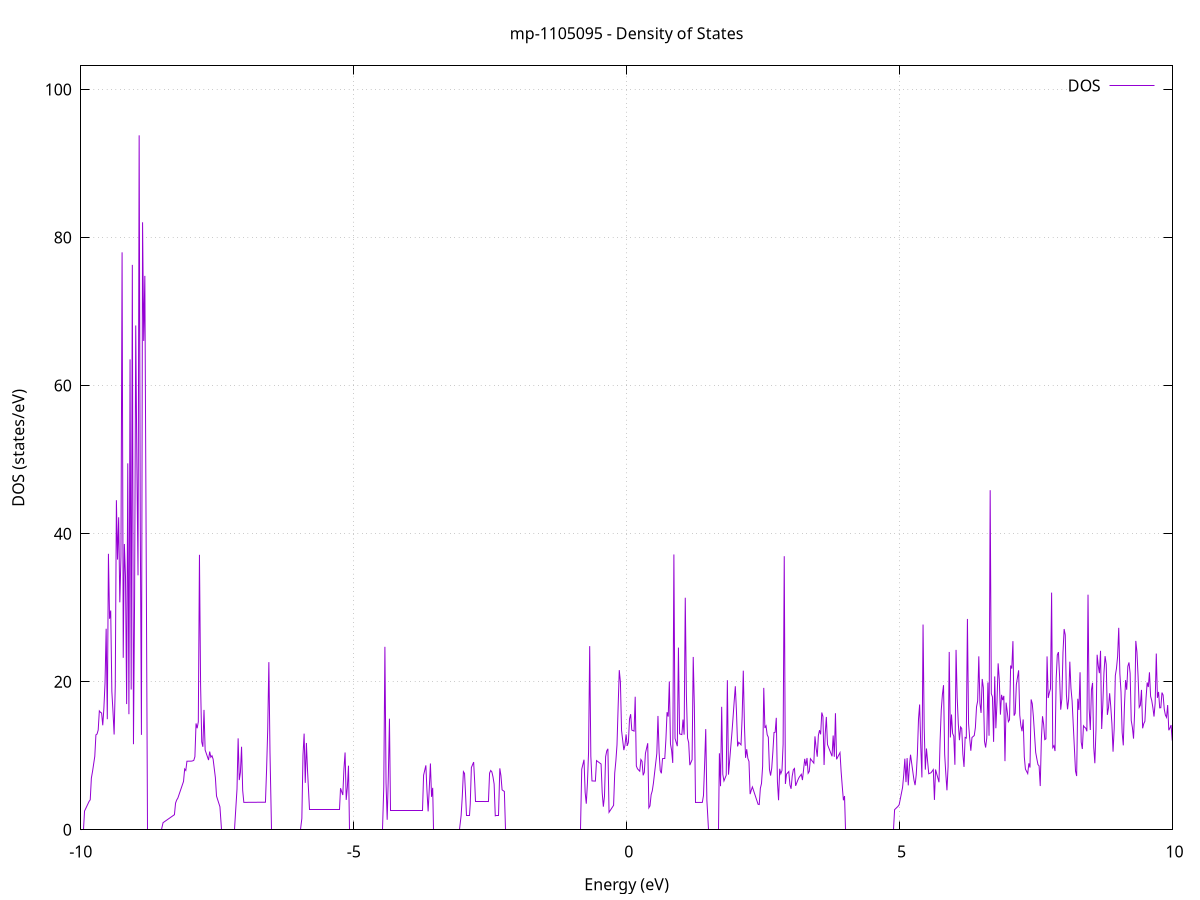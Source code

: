 set title 'mp-1105095 - Density of States'
set xlabel 'Energy (eV)'
set ylabel 'DOS (states/eV)'
set grid
set xrange [-10:10]
set yrange [0:103.192]
set xzeroaxis lt -1
set terminal png size 800,600
set output 'mp-1105095_dos_gnuplot.png'
plot '-' using 1:2 with lines title 'DOS'
-25.730400 0.000000
-25.709600 0.000000
-25.688700 0.000000
-25.667900 0.000000
-25.647000 0.000000
-25.626200 0.000000
-25.605400 0.000000
-25.584500 0.000000
-25.563700 0.000000
-25.542800 0.000000
-25.522000 0.000000
-25.501100 0.000000
-25.480300 0.000000
-25.459500 0.000000
-25.438600 0.000000
-25.417800 0.000000
-25.396900 0.000000
-25.376100 0.000000
-25.355200 0.000000
-25.334400 0.000000
-25.313600 0.000000
-25.292700 0.000000
-25.271900 0.000000
-25.251000 0.000000
-25.230200 0.000000
-25.209300 0.000000
-25.188500 0.000000
-25.167700 0.000000
-25.146800 0.000000
-25.126000 0.000000
-25.105100 0.000000
-25.084300 0.000000
-25.063400 0.000000
-25.042600 0.000000
-25.021800 0.000000
-25.000900 0.000000
-24.980100 0.000000
-24.959200 0.000000
-24.938400 0.000000
-24.917500 0.000000
-24.896700 0.000000
-24.875900 0.000000
-24.855000 0.000000
-24.834200 0.000000
-24.813300 0.000000
-24.792500 0.000000
-24.771600 0.000000
-24.750800 0.000000
-24.729900 0.000000
-24.709100 0.000000
-24.688300 0.000000
-24.667400 0.000000
-24.646600 0.000000
-24.625700 0.000000
-24.604900 0.000000
-24.584000 0.000000
-24.563200 0.000000
-24.542400 0.000000
-24.521500 0.000000
-24.500700 0.000000
-24.479800 0.000000
-24.459000 0.000000
-24.438100 0.000000
-24.417300 0.000000
-24.396500 0.000000
-24.375600 0.000000
-24.354800 0.000000
-24.333900 0.000000
-24.313100 0.000000
-24.292200 0.000000
-24.271400 0.000000
-24.250600 0.000000
-24.229700 0.000000
-24.208900 0.000000
-24.188000 0.000000
-24.167200 0.000000
-24.146300 0.000000
-24.125500 0.000000
-24.104700 0.000000
-24.083800 0.000000
-24.063000 0.000000
-24.042100 0.000000
-24.021300 0.000000
-24.000400 0.000000
-23.979600 0.000000
-23.958800 0.000000
-23.937900 0.000000
-23.917100 0.000000
-23.896200 0.000000
-23.875400 0.000000
-23.854500 0.000000
-23.833700 2841.569300
-23.812800 0.000000
-23.792000 0.000000
-23.771200 0.000000
-23.750300 0.000000
-23.729500 0.000000
-23.708600 0.000000
-23.687800 0.000000
-23.666900 0.000000
-23.646100 0.000000
-23.625300 0.000000
-23.604400 0.000000
-23.583600 0.000000
-23.562700 627.676700
-23.541900 0.000000
-23.521000 0.000000
-23.500200 0.000000
-23.479400 0.000000
-23.458500 0.000000
-23.437700 0.000000
-23.416800 0.000000
-23.396000 0.000000
-23.375100 0.000000
-23.354300 0.000000
-23.333500 0.000000
-23.312600 0.000000
-23.291800 0.000000
-23.270900 0.000000
-23.250100 0.000000
-23.229200 0.000000
-23.208400 0.000000
-23.187600 0.000000
-23.166700 0.000000
-23.145900 0.000000
-23.125000 0.000000
-23.104200 0.000000
-23.083300 0.000000
-23.062500 0.000000
-23.041700 0.000000
-23.020800 0.000000
-23.000000 0.000000
-22.979100 0.000000
-22.958300 0.000000
-22.937400 0.000000
-22.916600 0.000000
-22.895700 0.000000
-22.874900 0.000000
-22.854100 0.000000
-22.833200 0.000000
-22.812400 0.000000
-22.791500 0.000000
-22.770700 0.000000
-22.749800 0.000000
-22.729000 0.000000
-22.708200 0.000000
-22.687300 0.000000
-22.666500 0.000000
-22.645600 0.000000
-22.624800 0.000000
-22.603900 0.000000
-22.583100 0.000000
-22.562300 0.000000
-22.541400 0.000000
-22.520600 0.000000
-22.499700 0.000000
-22.478900 0.000000
-22.458000 0.000000
-22.437200 0.000000
-22.416400 0.000000
-22.395500 0.000000
-22.374700 0.000000
-22.353800 0.000000
-22.333000 0.000000
-22.312100 0.000000
-22.291300 0.000000
-22.270500 0.000000
-22.249600 0.000000
-22.228800 0.000000
-22.207900 0.000000
-22.187100 0.000000
-22.166200 0.000000
-22.145400 0.000000
-22.124600 0.000000
-22.103700 0.000000
-22.082900 0.000000
-22.062000 0.000000
-22.041200 0.000000
-22.020300 0.000000
-21.999500 0.000000
-21.978700 0.000000
-21.957800 0.000000
-21.937000 0.000000
-21.916100 0.000000
-21.895300 0.000000
-21.874400 0.000000
-21.853600 0.000000
-21.832700 0.000000
-21.811900 0.000000
-21.791100 0.000000
-21.770200 0.000000
-21.749400 0.000000
-21.728500 0.000000
-21.707700 0.000000
-21.686800 0.000000
-21.666000 0.000000
-21.645200 0.000000
-21.624300 0.000000
-21.603500 0.000000
-21.582600 0.000000
-21.561800 0.000000
-21.540900 0.000000
-21.520100 0.000000
-21.499300 0.000000
-21.478400 0.000000
-21.457600 0.000000
-21.436700 0.000000
-21.415900 0.000000
-21.395000 0.000000
-21.374200 0.000000
-21.353400 0.000000
-21.332500 0.000000
-21.311700 0.000000
-21.290800 0.000000
-21.270000 0.000000
-21.249100 0.000000
-21.228300 0.000000
-21.207500 0.000000
-21.186600 0.000000
-21.165800 0.000000
-21.144900 0.000000
-21.124100 0.000000
-21.103200 0.000000
-21.082400 0.000000
-21.061600 0.000000
-21.040700 0.000000
-21.019900 0.000000
-20.999000 0.000000
-20.978200 0.000000
-20.957300 0.000000
-20.936500 0.000000
-20.915600 0.000000
-20.894800 0.000000
-20.874000 0.000000
-20.853100 0.000000
-20.832300 0.000000
-20.811400 0.000000
-20.790600 0.000000
-20.769700 0.000000
-20.748900 0.000000
-20.728100 0.000000
-20.707200 0.000000
-20.686400 0.000000
-20.665500 0.000000
-20.644700 0.000000
-20.623800 0.000000
-20.603000 0.000000
-20.582200 0.000000
-20.561300 0.000000
-20.540500 0.000000
-20.519600 0.000000
-20.498800 0.000000
-20.477900 0.000000
-20.457100 0.000000
-20.436300 0.000000
-20.415400 0.000000
-20.394600 0.000000
-20.373700 0.000000
-20.352900 0.000000
-20.332000 0.000000
-20.311200 0.000000
-20.290400 0.000000
-20.269500 0.000000
-20.248700 0.000000
-20.227800 0.000000
-20.207000 0.000000
-20.186100 0.000000
-20.165300 0.000000
-20.144500 0.000000
-20.123600 0.000000
-20.102800 0.000000
-20.081900 0.000000
-20.061100 0.000000
-20.040200 0.000000
-20.019400 0.000000
-19.998500 0.000000
-19.977700 0.000000
-19.956900 0.000000
-19.936000 0.000000
-19.915200 0.000000
-19.894300 0.000000
-19.873500 0.000000
-19.852600 0.000000
-19.831800 0.000000
-19.811000 0.000000
-19.790100 0.000000
-19.769300 0.000000
-19.748400 0.000000
-19.727600 0.000000
-19.706700 0.000000
-19.685900 0.000000
-19.665100 0.000000
-19.644200 0.000000
-19.623400 0.000000
-19.602500 0.000000
-19.581700 0.000000
-19.560800 0.000000
-19.540000 0.000000
-19.519200 0.000000
-19.498300 0.000000
-19.477500 0.000000
-19.456600 0.000000
-19.435800 0.000000
-19.414900 0.000000
-19.394100 0.000000
-19.373300 0.000000
-19.352400 0.000000
-19.331600 0.000000
-19.310700 0.000000
-19.289900 0.000000
-19.269000 0.000000
-19.248200 0.000000
-19.227400 0.000000
-19.206500 0.000000
-19.185700 0.000000
-19.164800 0.000000
-19.144000 0.000000
-19.123100 0.000000
-19.102300 0.000000
-19.081400 0.000000
-19.060600 0.000000
-19.039800 0.000000
-19.018900 0.000000
-18.998100 0.000000
-18.977200 0.000000
-18.956400 0.000000
-18.935500 0.000000
-18.914700 0.000000
-18.893900 0.000000
-18.873000 0.000000
-18.852200 0.000000
-18.831300 0.000000
-18.810500 0.000000
-18.789600 0.000000
-18.768800 0.000000
-18.748000 0.000000
-18.727100 0.000000
-18.706300 0.000000
-18.685400 0.000000
-18.664600 0.000000
-18.643700 0.000000
-18.622900 0.000000
-18.602100 0.000000
-18.581200 0.000000
-18.560400 0.000000
-18.539500 0.000000
-18.518700 0.000000
-18.497800 0.000000
-18.477000 0.000000
-18.456200 0.000000
-18.435300 0.000000
-18.414500 0.000000
-18.393600 0.000000
-18.372800 0.000000
-18.351900 0.000000
-18.331100 0.000000
-18.310300 0.000000
-18.289400 0.000000
-18.268600 0.000000
-18.247700 0.000000
-18.226900 0.000000
-18.206000 0.000000
-18.185200 0.000000
-18.164300 0.000000
-18.143500 0.000000
-18.122700 0.000000
-18.101800 0.000000
-18.081000 0.000000
-18.060100 0.000000
-18.039300 0.000000
-18.018400 0.000000
-17.997600 0.000000
-17.976800 0.000000
-17.955900 0.000000
-17.935100 0.000000
-17.914200 0.000000
-17.893400 0.000000
-17.872500 0.000000
-17.851700 0.000000
-17.830900 0.000000
-17.810000 0.000000
-17.789200 0.000000
-17.768300 0.000000
-17.747500 0.000000
-17.726600 0.000000
-17.705800 0.000000
-17.685000 0.000000
-17.664100 0.000000
-17.643300 0.000000
-17.622400 0.000000
-17.601600 0.000000
-17.580700 0.000000
-17.559900 0.000000
-17.539100 0.000000
-17.518200 0.000000
-17.497400 0.000000
-17.476500 0.000000
-17.455700 0.000000
-17.434800 0.000000
-17.414000 0.000000
-17.393200 0.000000
-17.372300 0.000000
-17.351500 0.000000
-17.330600 0.000000
-17.309800 0.000000
-17.288900 0.000000
-17.268100 0.000000
-17.247300 0.000000
-17.226400 0.000000
-17.205600 0.000000
-17.184700 0.000000
-17.163900 0.000000
-17.143000 0.000000
-17.122200 0.000000
-17.101300 0.000000
-17.080500 0.000000
-17.059700 0.000000
-17.038800 0.000000
-17.018000 0.000000
-16.997100 0.000000
-16.976300 0.000000
-16.955400 0.000000
-16.934600 0.000000
-16.913800 0.000000
-16.892900 0.000000
-16.872100 0.000000
-16.851200 0.000000
-16.830400 0.000000
-16.809500 0.000000
-16.788700 0.000000
-16.767900 0.000000
-16.747000 0.000000
-16.726200 0.000000
-16.705300 0.000000
-16.684500 0.000000
-16.663600 0.000000
-16.642800 0.000000
-16.622000 0.000000
-16.601100 0.000000
-16.580300 0.000000
-16.559400 0.000000
-16.538600 0.000000
-16.517700 0.000000
-16.496900 0.000000
-16.476100 0.000000
-16.455200 0.000000
-16.434400 0.000000
-16.413500 0.000000
-16.392700 0.000000
-16.371800 0.000000
-16.351000 0.000000
-16.330200 0.000000
-16.309300 0.000000
-16.288500 0.000000
-16.267600 0.000000
-16.246800 0.000000
-16.225900 0.000000
-16.205100 0.000000
-16.184200 0.000000
-16.163400 0.000000
-16.142600 0.000000
-16.121700 0.000000
-16.100900 0.000000
-16.080000 0.000000
-16.059200 0.000000
-16.038300 0.000000
-16.017500 0.000000
-15.996700 0.000000
-15.975800 0.000000
-15.955000 0.000000
-15.934100 0.000000
-15.913300 0.000000
-15.892400 0.000000
-15.871600 0.000000
-15.850800 0.000000
-15.829900 0.000000
-15.809100 0.000000
-15.788200 0.000000
-15.767400 0.000000
-15.746500 0.000000
-15.725700 0.000000
-15.704900 0.000000
-15.684000 0.000000
-15.663200 0.000000
-15.642300 0.000000
-15.621500 0.000000
-15.600600 0.000000
-15.579800 0.000000
-15.559000 0.000000
-15.538100 0.000000
-15.517300 0.000000
-15.496400 0.000000
-15.475600 0.000000
-15.454700 0.000000
-15.433900 0.000000
-15.413100 0.000000
-15.392200 0.000000
-15.371400 0.000000
-15.350500 0.000000
-15.329700 0.000000
-15.308800 0.000000
-15.288000 0.000000
-15.267100 0.000000
-15.246300 0.000000
-15.225500 0.000000
-15.204600 0.000000
-15.183800 0.000000
-15.162900 0.000000
-15.142100 0.000000
-15.121200 0.000000
-15.100400 0.000000
-15.079600 0.000000
-15.058700 0.000000
-15.037900 0.000000
-15.017000 0.000000
-14.996200 0.000000
-14.975300 0.000000
-14.954500 0.000000
-14.933700 0.000000
-14.912800 0.000000
-14.892000 0.000000
-14.871100 0.000000
-14.850300 0.000000
-14.829400 0.000000
-14.808600 0.000000
-14.787800 0.000000
-14.766900 0.000000
-14.746100 0.000000
-14.725200 0.000000
-14.704400 0.000000
-14.683500 0.000000
-14.662700 0.000000
-14.641900 0.000000
-14.621000 0.000000
-14.600200 0.000000
-14.579300 0.000000
-14.558500 0.000000
-14.537600 0.000000
-14.516800 0.000000
-14.496000 0.000000
-14.475100 0.000000
-14.454300 0.000000
-14.433400 0.000000
-14.412600 0.000000
-14.391700 0.000000
-14.370900 0.000000
-14.350000 0.000000
-14.329200 0.000000
-14.308400 0.000000
-14.287500 0.000000
-14.266700 0.000000
-14.245800 0.000000
-14.225000 0.000000
-14.204100 0.000000
-14.183300 0.000000
-14.162500 0.000000
-14.141600 0.000000
-14.120800 0.000000
-14.099900 0.000000
-14.079100 0.000000
-14.058200 0.000000
-14.037400 0.000000
-14.016600 0.000000
-13.995700 0.000000
-13.974900 0.000000
-13.954000 0.000000
-13.933200 0.000000
-13.912300 0.000000
-13.891500 0.000000
-13.870700 0.000000
-13.849800 0.000000
-13.829000 0.000000
-13.808100 0.000000
-13.787300 0.000000
-13.766400 0.000000
-13.745600 0.000000
-13.724800 0.000000
-13.703900 0.000000
-13.683100 0.000000
-13.662200 0.000000
-13.641400 0.000000
-13.620500 0.000000
-13.599700 0.000000
-13.578900 0.000000
-13.558000 0.000000
-13.537200 0.000000
-13.516300 0.000000
-13.495500 0.000000
-13.474600 0.000000
-13.453800 0.000000
-13.432900 0.000000
-13.412100 0.000000
-13.391300 0.000000
-13.370400 0.000000
-13.349600 0.000000
-13.328700 0.000000
-13.307900 0.000000
-13.287000 0.000000
-13.266200 0.000000
-13.245400 0.000000
-13.224500 0.000000
-13.203700 0.000000
-13.182800 0.000000
-13.162000 0.000000
-13.141100 0.000000
-13.120300 0.000000
-13.099500 0.000000
-13.078600 0.000000
-13.057800 0.000000
-13.036900 0.000000
-13.016100 0.000000
-12.995200 0.000000
-12.974400 0.000000
-12.953600 0.000000
-12.932700 0.000000
-12.911900 0.000000
-12.891000 0.000000
-12.870200 0.000000
-12.849300 0.000000
-12.828500 0.000000
-12.807700 0.000000
-12.786800 0.000000
-12.766000 0.000000
-12.745100 0.000000
-12.724300 0.000000
-12.703400 0.000000
-12.682600 0.000000
-12.661800 0.000000
-12.640900 0.000000
-12.620100 0.000000
-12.599200 0.000000
-12.578400 0.000000
-12.557500 0.000000
-12.536700 0.000000
-12.515800 0.000000
-12.495000 0.000000
-12.474200 0.000000
-12.453300 0.000000
-12.432500 0.000000
-12.411600 0.000000
-12.390800 0.000000
-12.369900 0.000000
-12.349100 0.000000
-12.328300 0.000000
-12.307400 0.000000
-12.286600 0.000000
-12.265700 0.000000
-12.244900 0.000000
-12.224000 0.000000
-12.203200 0.000000
-12.182400 0.000000
-12.161500 0.000000
-12.140700 0.000000
-12.119800 0.000000
-12.099000 0.000000
-12.078100 0.000000
-12.057300 0.000000
-12.036500 0.000000
-12.015600 0.000000
-11.994800 0.000000
-11.973900 0.000000
-11.953100 0.000000
-11.932200 0.000000
-11.911400 0.000000
-11.890600 0.000000
-11.869700 0.000000
-11.848900 0.000000
-11.828000 0.000000
-11.807200 0.000000
-11.786300 0.000000
-11.765500 0.000000
-11.744700 0.000000
-11.723800 0.000000
-11.703000 0.000000
-11.682100 0.000000
-11.661300 0.000000
-11.640400 0.000000
-11.619600 0.000000
-11.598800 0.000000
-11.577900 0.000000
-11.557100 0.000000
-11.536200 0.000000
-11.515400 0.000000
-11.494500 0.000000
-11.473700 0.000000
-11.452800 0.000000
-11.432000 0.000000
-11.411200 0.000000
-11.390300 0.000000
-11.369500 0.000000
-11.348600 0.000000
-11.327800 0.000000
-11.306900 0.000000
-11.286100 0.000000
-11.265300 0.000000
-11.244400 0.000000
-11.223600 0.000000
-11.202700 0.000000
-11.181900 0.000000
-11.161000 0.000000
-11.140200 0.000000
-11.119400 0.000000
-11.098500 0.000000
-11.077700 0.000000
-11.056800 0.000000
-11.036000 0.000000
-11.015100 0.000000
-10.994300 0.000000
-10.973500 0.000000
-10.952600 0.000000
-10.931800 0.000000
-10.910900 0.000000
-10.890100 0.000000
-10.869200 0.000000
-10.848400 0.000000
-10.827600 0.000000
-10.806700 0.000000
-10.785900 0.000000
-10.765000 0.000000
-10.744200 0.000000
-10.723300 0.000000
-10.702500 0.000000
-10.681700 0.000000
-10.660800 0.000000
-10.640000 0.000000
-10.619100 0.000000
-10.598300 0.000000
-10.577400 0.000000
-10.556600 0.000000
-10.535700 0.000000
-10.514900 0.000000
-10.494100 0.000000
-10.473200 0.000000
-10.452400 0.000000
-10.431500 0.000000
-10.410700 0.000000
-10.389800 0.000000
-10.369000 0.000000
-10.348200 0.000000
-10.327300 0.000000
-10.306500 0.000000
-10.285600 0.000000
-10.264800 0.000000
-10.243900 0.000000
-10.223100 0.000000
-10.202300 0.000000
-10.181400 0.000000
-10.160600 0.000000
-10.139700 0.000000
-10.118900 0.000000
-10.098000 0.000000
-10.077200 0.000000
-10.056400 0.000000
-10.035500 0.000000
-10.014700 0.000000
-9.993800 0.000000
-9.973000 0.000000
-9.952100 0.000000
-9.931300 2.528800
-9.910500 2.855500
-9.889600 3.182300
-9.868800 3.509000
-9.847900 3.835700
-9.827100 4.046500
-9.806200 6.990900
-9.785400 7.857800
-9.764600 8.885900
-9.743700 9.913900
-9.722900 12.823200
-9.702000 12.934800
-9.681200 13.475500
-9.660300 16.056500
-9.639500 15.868000
-9.618600 15.776100
-9.597800 14.113200
-9.577000 16.409600
-9.556100 19.837700
-9.535300 27.156200
-9.514400 14.935300
-9.493600 37.277800
-9.472700 28.505700
-9.451900 29.619300
-9.431100 18.681400
-9.410200 15.969100
-9.389400 12.869500
-9.368500 19.456100
-9.347700 44.520300
-9.326800 36.500800
-9.306000 42.214100
-9.285200 30.722400
-9.264300 36.893300
-9.243500 78.001600
-9.222600 23.234400
-9.201800 38.607600
-9.180900 34.164400
-9.160100 16.982500
-9.139300 49.500100
-9.118400 15.613000
-9.097600 63.552000
-9.076700 18.944200
-9.055900 76.309700
-9.035000 11.559700
-9.014200 31.485900
-8.993400 68.125800
-8.972500 49.234900
-8.951700 34.374600
-8.930800 93.811200
-8.910000 40.958500
-8.889100 12.818900
-8.868300 82.069000
-8.847500 66.033800
-8.826600 74.825100
-8.805800 43.436200
-8.784900 0.000000
-8.764100 0.000000
-8.743200 0.000000
-8.722400 0.000000
-8.701500 0.000000
-8.680700 0.000000
-8.659900 0.000000
-8.639000 0.000000
-8.618200 0.000000
-8.597300 0.000000
-8.576500 0.000000
-8.555600 0.000000
-8.534800 0.000000
-8.514000 0.000000
-8.493100 0.956800
-8.472300 1.064800
-8.451400 1.172800
-8.430600 1.280900
-8.409700 1.388900
-8.388900 1.496900
-8.368100 1.605000
-8.347200 1.713000
-8.326400 1.821000
-8.305500 1.929100
-8.284700 2.037100
-8.263800 3.606800
-8.243000 4.022900
-8.222200 4.273900
-8.201300 4.725700
-8.180500 5.177600
-8.159600 5.629500
-8.138800 6.081400
-8.117900 6.533300
-8.097100 8.210900
-8.076300 8.014500
-8.055400 9.261900
-8.034600 9.264600
-8.013700 9.267300
-7.992900 9.270000
-7.972000 9.272700
-7.951200 9.308400
-7.930400 9.373200
-7.909500 9.867800
-7.888700 14.366300
-7.867800 13.719200
-7.847000 14.579100
-7.826100 37.145300
-7.805300 19.588000
-7.784400 11.874500
-7.763600 11.209700
-7.742800 16.193400
-7.721900 10.774000
-7.701100 10.321900
-7.680200 9.869800
-7.659400 9.417700
-7.638500 10.565900
-7.617700 9.803300
-7.596900 10.003900
-7.576000 9.550700
-7.555200 8.299200
-7.534300 7.047600
-7.513500 4.553100
-7.492600 4.070600
-7.471800 3.588100
-7.451000 3.105500
-7.430100 0.000000
-7.409300 0.000000
-7.388400 0.000000
-7.367600 0.000000
-7.346700 0.000000
-7.325900 0.000000
-7.305100 0.000000
-7.284200 0.000000
-7.263400 0.000000
-7.242500 0.000000
-7.221700 0.000000
-7.200800 0.000000
-7.180000 0.000000
-7.159200 2.999900
-7.138300 5.491700
-7.117500 12.350300
-7.096600 6.715300
-7.075800 7.752000
-7.054900 11.217200
-7.034100 5.314400
-7.013300 3.703200
-6.992400 3.704300
-6.971600 3.705400
-6.950700 3.706500
-6.929900 3.707700
-6.909000 3.708800
-6.888200 3.709900
-6.867300 3.711000
-6.846500 3.712100
-6.825700 3.713200
-6.804800 3.714300
-6.784000 3.715400
-6.763100 3.716600
-6.742300 3.717700
-6.721400 3.718800
-6.700600 3.719900
-6.679800 3.721000
-6.658900 3.722100
-6.638100 3.723200
-6.617200 3.724400
-6.596400 8.091500
-6.575500 13.535200
-6.554700 22.644400
-6.533900 10.455300
-6.513000 0.000000
-6.492200 0.000000
-6.471300 0.000000
-6.450500 0.000000
-6.429600 0.000000
-6.408800 0.000000
-6.388000 0.000000
-6.367100 0.000000
-6.346300 0.000000
-6.325400 0.000000
-6.304600 0.000000
-6.283700 0.000000
-6.262900 0.000000
-6.242100 0.000000
-6.221200 0.000000
-6.200400 0.000000
-6.179500 0.000000
-6.158700 0.000000
-6.137800 0.000000
-6.117000 0.000000
-6.096200 0.000000
-6.075300 0.000000
-6.054500 0.000000
-6.033600 0.000000
-6.012800 0.000000
-5.991900 0.000000
-5.971100 0.000000
-5.950300 1.513700
-5.929400 10.069300
-5.908600 12.988900
-5.887700 6.341200
-5.866900 11.731700
-5.846000 8.002300
-5.825200 4.932800
-5.804300 2.776100
-5.783500 2.776000
-5.762700 2.775800
-5.741800 2.775700
-5.721000 2.775500
-5.700100 2.775400
-5.679300 2.775200
-5.658400 2.775100
-5.637600 2.775000
-5.616800 2.774800
-5.595900 2.774700
-5.575100 2.774500
-5.554200 2.774400
-5.533400 2.774300
-5.512500 2.774100
-5.491700 2.774000
-5.470900 2.773800
-5.450000 2.773700
-5.429200 2.773500
-5.408300 2.773400
-5.387500 2.773300
-5.366600 2.773100
-5.345800 2.773000
-5.325000 2.772800
-5.304100 2.772700
-5.283300 2.772600
-5.262400 2.772400
-5.241600 5.615000
-5.220700 5.154700
-5.199900 4.694400
-5.179100 8.241500
-5.158200 10.441800
-5.137400 4.038000
-5.116500 5.731000
-5.095700 8.654700
-5.074800 0.000000
-5.054000 0.000000
-5.033200 0.000000
-5.012300 0.000000
-4.991500 0.000000
-4.970600 0.000000
-4.949800 0.000000
-4.928900 0.000000
-4.908100 0.000000
-4.887200 0.000000
-4.866400 0.000000
-4.845600 0.000000
-4.824700 0.000000
-4.803900 0.000000
-4.783000 0.000000
-4.762200 0.000000
-4.741300 0.000000
-4.720500 0.000000
-4.699700 0.000000
-4.678800 0.000000
-4.658000 0.000000
-4.637100 0.000000
-4.616300 0.000000
-4.595400 0.000000
-4.574600 0.000000
-4.553800 0.000000
-4.532900 0.000000
-4.512100 0.000000
-4.491200 0.000000
-4.470400 0.000000
-4.449500 5.758300
-4.428700 24.712500
-4.407900 6.332400
-4.387000 1.351300
-4.366200 7.138200
-4.345300 15.004700
-4.324500 2.653700
-4.303600 2.653500
-4.282800 2.653400
-4.262000 2.653200
-4.241100 2.653100
-4.220300 2.652900
-4.199400 2.652800
-4.178600 2.652600
-4.157700 2.652500
-4.136900 2.652300
-4.116100 2.652200
-4.095200 2.652000
-4.074400 2.651900
-4.053500 2.651700
-4.032700 2.651600
-4.011800 2.651400
-3.991000 2.651300
-3.970100 2.651200
-3.949300 2.651000
-3.928500 2.650900
-3.907600 2.650700
-3.886800 2.650600
-3.865900 2.650400
-3.845100 2.650300
-3.824200 2.650100
-3.803400 2.650000
-3.782600 2.649800
-3.761700 2.649700
-3.740900 2.649500
-3.720000 7.371800
-3.699200 8.035200
-3.678300 8.698700
-3.657500 5.194900
-3.636700 2.487700
-3.615800 5.574600
-3.595000 8.952400
-3.574100 4.448600
-3.553300 5.666100
-3.532400 0.000000
-3.511600 0.000000
-3.490800 0.000000
-3.469900 0.000000
-3.449100 0.000000
-3.428200 0.000000
-3.407400 0.000000
-3.386500 0.000000
-3.365700 0.000000
-3.344900 0.000000
-3.324000 0.000000
-3.303200 0.000000
-3.282300 0.000000
-3.261500 0.000000
-3.240600 0.000000
-3.219800 0.000000
-3.199000 0.000000
-3.178100 0.000000
-3.157300 0.000000
-3.136400 0.000000
-3.115600 0.000000
-3.094700 0.000000
-3.073900 0.000000
-3.053000 0.000000
-3.032200 1.929800
-3.011400 4.475600
-2.990500 7.853100
-2.969700 7.610100
-2.948800 4.444700
-2.928000 1.926200
-2.907100 1.926300
-2.886300 1.926400
-2.865500 3.476500
-2.844600 8.410000
-2.823800 8.777500
-2.802900 9.145000
-2.782100 6.202300
-2.761200 3.810600
-2.740400 3.810900
-2.719600 3.811300
-2.698700 3.811700
-2.677900 3.812000
-2.657000 3.812400
-2.636200 3.812800
-2.615300 3.813100
-2.594500 3.813500
-2.573700 3.813900
-2.552800 3.814200
-2.532000 3.814600
-2.511100 7.657600
-2.490300 8.009800
-2.469400 7.819300
-2.448600 7.147200
-2.427800 6.185700
-2.406900 1.888000
-2.386100 1.888300
-2.365200 1.888600
-2.344400 1.888800
-2.323500 8.297300
-2.302700 7.292400
-2.281900 5.391300
-2.261000 5.284000
-2.240200 5.176600
-2.219300 0.000000
-2.198500 0.000000
-2.177600 0.000000
-2.156800 0.000000
-2.135900 0.000000
-2.115100 0.000000
-2.094300 0.000000
-2.073400 0.000000
-2.052600 0.000000
-2.031700 0.000000
-2.010900 0.000000
-1.990000 0.000000
-1.969200 0.000000
-1.948400 0.000000
-1.927500 0.000000
-1.906700 0.000000
-1.885800 0.000000
-1.865000 0.000000
-1.844100 0.000000
-1.823300 0.000000
-1.802500 0.000000
-1.781600 0.000000
-1.760800 0.000000
-1.739900 0.000000
-1.719100 0.000000
-1.698200 0.000000
-1.677400 0.000000
-1.656600 0.000000
-1.635700 0.000000
-1.614900 0.000000
-1.594000 0.000000
-1.573200 0.000000
-1.552300 0.000000
-1.531500 0.000000
-1.510700 0.000000
-1.489800 0.000000
-1.469000 0.000000
-1.448100 0.000000
-1.427300 0.000000
-1.406400 0.000000
-1.385600 0.000000
-1.364800 0.000000
-1.343900 0.000000
-1.323100 0.000000
-1.302200 0.000000
-1.281400 0.000000
-1.260500 0.000000
-1.239700 0.000000
-1.218900 0.000000
-1.198000 0.000000
-1.177200 0.000000
-1.156300 0.000000
-1.135500 0.000000
-1.114600 0.000000
-1.093800 0.000000
-1.072900 0.000000
-1.052100 0.000000
-1.031300 0.000000
-1.010400 0.000000
-0.989600 0.000000
-0.968700 0.000000
-0.947900 0.000000
-0.927000 0.000000
-0.906200 0.000000
-0.885400 0.000000
-0.864500 0.000000
-0.843700 0.000000
-0.822800 8.180300
-0.802000 8.821500
-0.781100 9.462600
-0.760300 5.058200
-0.739500 3.525600
-0.718600 6.287800
-0.697800 10.461200
-0.676900 24.805200
-0.656100 9.939800
-0.635200 6.599800
-0.614400 6.592400
-0.593600 6.585000
-0.572700 6.577500
-0.551900 9.346000
-0.531000 9.230700
-0.510200 9.115500
-0.489300 9.000200
-0.468500 8.884900
-0.447700 5.012300
-0.426800 3.117000
-0.406000 4.534200
-0.385100 9.879500
-0.364300 10.657000
-0.343400 10.940100
-0.322600 2.359900
-0.301800 2.595700
-0.280900 2.831500
-0.260100 3.067300
-0.239200 3.303100
-0.218400 7.660300
-0.197500 9.292100
-0.176700 11.477400
-0.155800 16.658700
-0.135000 21.565900
-0.114200 19.955300
-0.093300 13.403800
-0.072500 12.094800
-0.051600 10.763400
-0.030800 11.421000
-0.009900 12.888200
0.010900 11.338100
0.031700 11.800500
0.052600 14.970000
0.073400 15.614000
0.094300 13.466300
0.115100 13.399700
0.136000 13.328000
0.156800 17.967400
0.177600 8.617600
0.198500 8.235400
0.219300 8.073000
0.240200 7.910700
0.261000 9.490500
0.281900 9.246900
0.302700 7.354800
0.323500 7.766900
0.344400 10.331000
0.365200 11.012300
0.386100 11.693500
0.406900 2.959400
0.427800 3.228500
0.448600 4.733900
0.469400 5.254400
0.490300 6.287800
0.511100 7.630300
0.532000 8.972800
0.552800 10.315400
0.573700 15.373700
0.594500 10.513300
0.615300 7.998200
0.636200 7.625600
0.657000 9.604000
0.677900 9.629700
0.698700 9.628900
0.719600 12.254600
0.740400 15.886600
0.761300 15.291700
0.782100 20.043300
0.802900 11.590100
0.823800 10.731700
0.844600 9.028000
0.865500 37.187500
0.886300 12.341800
0.907200 11.817100
0.928000 11.292400
0.948800 24.612900
0.969700 12.958100
0.990500 12.907200
1.011400 12.856200
1.032200 14.884600
1.053100 12.853700
1.073900 31.341400
1.094700 18.211400
1.115600 12.380200
1.136400 11.773000
1.157300 8.730500
1.178100 9.099300
1.199000 9.468100
1.219800 23.348300
1.240600 16.648300
1.261500 3.688200
1.282300 3.689600
1.303200 3.690900
1.324000 3.692300
1.344900 3.693600
1.365700 3.695000
1.386500 3.696300
1.407400 4.618300
1.428200 8.758300
1.449100 13.598200
1.469900 3.978200
1.490800 0.000000
1.511600 0.000000
1.532400 0.000000
1.553300 0.000000
1.574100 0.000000
1.595000 0.000000
1.615800 0.000000
1.636700 0.000000
1.657500 0.000000
1.678400 0.000000
1.699200 10.330400
1.720000 5.889000
1.740900 16.608400
1.761700 7.488600
1.782600 6.595000
1.803400 6.980600
1.824300 7.366200
1.845100 20.202600
1.865900 7.449800
1.886800 9.327600
1.907600 11.205300
1.928500 13.083000
1.949300 15.162100
1.970200 17.362700
1.991000 19.387500
2.011800 15.985800
2.032700 11.262000
2.053500 11.813100
2.074400 11.643200
2.095200 11.473300
2.116100 15.258200
2.136900 21.495700
2.157700 14.138300
2.178600 9.716500
2.199400 10.885300
2.220300 9.657400
2.241100 9.233000
2.262000 4.817800
2.282800 5.336200
2.303600 5.787100
2.324500 5.318600
2.345300 4.850100
2.366200 4.381600
2.387000 3.913100
2.407900 3.444600
2.428700 3.408600
2.449500 5.592200
2.470400 6.246800
2.491200 8.567200
2.512100 19.165300
2.532900 13.751700
2.553800 14.035000
2.574600 12.842100
2.595500 12.502000
2.616300 8.152300
2.637100 7.320500
2.658000 8.336100
2.678800 10.518400
2.699700 13.134900
2.720500 13.168600
2.741400 15.122500
2.762200 6.486900
2.783000 3.990000
2.803900 8.239900
2.824700 7.564500
2.845600 8.010900
2.866400 11.551900
2.887300 36.959900
2.908100 6.189500
2.928900 7.519600
2.949800 7.695300
2.970600 7.871000
2.991500 6.048700
3.012300 5.533800
3.033200 7.244700
3.054000 8.114900
3.074800 8.279700
3.095700 5.934900
3.116500 6.332500
3.137400 6.730100
3.158200 7.064800
3.179100 7.280200
3.199900 7.495600
3.220700 6.712700
3.241600 8.145100
3.262400 9.577500
3.283300 8.631900
3.304100 9.695300
3.325000 7.632900
3.345800 7.882600
3.366600 9.602000
3.387500 9.400400
3.408300 9.198800
3.429200 9.003300
3.450000 12.621500
3.470900 11.051000
3.491700 9.873800
3.512600 12.740700
3.533400 13.451500
3.554200 12.891600
3.575100 15.841500
3.595900 15.307900
3.616800 8.752200
3.637600 12.921500
3.658500 15.243900
3.679300 11.514900
3.700100 11.118300
3.721000 10.721800
3.741800 10.325200
3.762700 9.928600
3.783500 12.738700
3.804400 9.859400
3.825200 15.745700
3.846000 9.519600
3.866900 9.820600
3.887700 10.121700
3.908600 10.422700
3.929400 7.863300
3.950300 5.842800
3.971100 3.988800
3.991900 4.555200
4.012800 0.000000
4.033600 0.000000
4.054500 0.000000
4.075300 0.000000
4.096200 0.000000
4.117000 0.000000
4.137800 0.000000
4.158700 0.000000
4.179500 0.000000
4.200400 0.000000
4.221200 0.000000
4.242100 0.000000
4.262900 0.000000
4.283700 0.000000
4.304600 0.000000
4.325400 0.000000
4.346300 0.000000
4.367100 0.000000
4.388000 0.000000
4.408800 0.000000
4.429600 0.000000
4.450500 0.000000
4.471300 0.000000
4.492200 0.000000
4.513000 0.000000
4.533900 0.000000
4.554700 0.000000
4.575600 0.000000
4.596400 0.000000
4.617200 0.000000
4.638100 0.000000
4.658900 0.000000
4.679800 0.000000
4.700600 0.000000
4.721500 0.000000
4.742300 0.000000
4.763100 0.000000
4.784000 0.000000
4.804800 0.000000
4.825700 0.000000
4.846500 0.000000
4.867400 0.000000
4.888200 0.000000
4.909000 2.717300
4.929900 2.867700
4.950700 3.018200
4.971600 3.168700
4.992400 3.381100
5.013300 4.158900
5.034100 4.936800
5.054900 5.714700
5.075800 7.399500
5.096600 9.602400
5.117500 6.442400
5.138300 9.680100
5.159200 5.995200
5.180000 8.620600
5.200800 10.139200
5.221700 9.001600
5.242500 7.864100
5.263400 6.726500
5.284200 6.029000
5.305100 7.430700
5.325900 10.145400
5.346700 14.934100
5.367600 16.921900
5.388400 11.206600
5.409300 7.072400
5.430100 27.728500
5.451000 13.840400
5.471800 8.123300
5.492700 10.980200
5.513500 9.273200
5.534300 7.566300
5.555200 7.638900
5.576000 7.697300
5.596900 7.916000
5.617700 8.134600
5.638600 4.032700
5.659400 8.139600
5.680200 7.567000
5.701100 6.994500
5.721900 6.421900
5.742800 12.085100
5.763600 16.157900
5.784500 18.257600
5.805300 19.536500
5.826100 10.205600
5.847000 7.587700
5.867800 5.334500
5.888700 8.523900
5.909500 24.019600
5.930400 12.468700
5.951200 15.571200
5.972000 13.013600
5.992900 12.640900
6.013700 8.779900
6.034600 24.300300
6.055400 17.868100
6.076300 14.267700
6.097100 12.109100
6.117900 13.899300
6.138800 13.687500
6.159600 10.203900
6.180500 8.495600
6.201300 12.478000
6.222200 12.394200
6.243000 28.482100
6.263800 14.373000
6.284700 12.323700
6.305500 10.674200
6.326400 12.463900
6.347200 12.595700
6.368100 12.727500
6.388900 13.802100
6.409800 16.606800
6.430600 17.397300
6.451400 23.428100
6.472300 17.099800
6.493100 15.785200
6.514000 20.371200
6.534800 19.199100
6.555700 11.948700
6.576500 11.107800
6.597300 12.400700
6.618200 19.894100
6.639000 12.703300
6.659900 45.871300
6.680700 18.392200
6.701600 17.943300
6.722400 11.873700
6.743200 20.716600
6.764100 13.716400
6.784900 17.278100
6.805800 22.477400
6.826600 20.289200
6.847500 15.555700
6.868300 18.226400
6.889100 17.516700
6.910000 18.086800
6.930800 9.269700
6.951700 17.177700
6.972500 15.976700
6.993400 14.599700
7.014200 14.848800
7.035000 22.184500
7.055900 21.774900
7.076700 25.480900
7.097600 15.416700
7.118400 15.734800
7.139300 19.607800
7.160100 20.591000
7.180900 21.540800
7.201800 15.491100
7.222600 14.068300
7.243500 13.312500
7.264300 14.902600
7.285200 9.835400
7.306000 8.188800
7.326900 7.889400
7.347700 7.590100
7.368500 8.973600
7.389400 8.406700
7.410200 17.604200
7.431100 17.033200
7.451900 15.246300
7.472800 12.846400
7.493600 10.446500
7.514400 9.600700
7.535300 8.810800
7.556100 8.629000
7.577000 5.907700
7.597800 12.261600
7.618700 15.333700
7.639500 14.228300
7.660300 12.178900
7.681200 12.284100
7.702000 23.422300
7.722900 17.799200
7.743700 18.517000
7.764600 19.042400
7.785400 32.037300
7.806200 11.104800
7.827100 11.351700
7.847900 10.636400
7.868800 20.374300
7.889600 23.614400
7.910500 24.002300
7.931300 20.737700
7.952100 16.221200
7.973000 17.681700
7.993800 23.934400
8.014700 27.118400
8.035500 26.318700
8.056400 18.227300
8.077200 16.272500
8.098000 17.665000
8.118900 22.710500
8.139700 19.135300
8.160600 17.429300
8.181400 14.265600
8.202300 11.101800
8.223100 7.938100
8.244000 7.257800
8.264800 17.699000
8.285600 16.180600
8.306500 21.276600
8.327300 11.845000
8.348200 10.913000
8.369000 14.047900
8.389900 13.850800
8.410700 13.727000
8.431500 13.305300
8.452400 31.760300
8.473200 16.366300
8.494100 13.481700
8.514900 18.898400
8.535800 19.849500
8.556600 11.182300
8.577400 8.986200
8.598300 13.490300
8.619100 23.645800
8.640000 22.159200
8.660800 21.156200
8.681700 24.177500
8.702500 13.616800
8.723300 16.927900
8.744200 21.212700
8.765000 23.455600
8.785900 22.358100
8.806700 15.521200
8.827600 16.474700
8.848400 18.439400
8.869200 16.643300
8.890100 14.292900
8.910900 10.549800
8.931800 13.689800
8.952600 20.820400
8.973500 21.795300
8.994300 23.400300
9.015100 27.281700
9.036000 21.077600
9.056800 18.607100
9.077700 13.130500
9.098500 11.399300
9.119400 16.651500
9.140200 20.215600
9.161000 18.913600
9.181900 22.078500
9.202700 22.603100
9.223600 21.140000
9.244400 14.751200
9.265300 13.822900
9.286100 12.312100
9.307000 15.988300
9.327800 25.516200
9.348600 24.010400
9.369500 20.733700
9.390300 16.540900
9.411200 16.817300
9.432000 18.896600
9.452900 13.707200
9.473700 14.336000
9.494500 14.656600
9.515400 17.820200
9.536200 19.893900
9.557100 19.285700
9.577900 21.273300
9.598800 18.032900
9.619600 17.468900
9.640400 16.513800
9.661300 15.292000
9.682100 17.099200
9.703000 23.808700
9.723800 17.822000
9.744700 18.620700
9.765500 16.466000
9.786300 16.488500
9.807200 18.534100
9.828000 18.196700
9.848900 16.296900
9.869700 15.498700
9.890600 15.187100
9.911400 16.847400
9.932200 13.445300
9.953100 13.738400
9.973900 14.148000
9.994800 12.055100
10.015600 15.331800
10.036500 13.455600
10.057300 11.974700
10.078100 12.537000
10.099000 16.486000
10.119800 16.205100
10.140700 14.886100
10.161500 13.723700
10.182400 9.994800
10.203200 13.107600
10.224100 14.124800
10.244900 15.478700
10.265700 22.210000
10.286600 15.951600
10.307400 12.489900
10.328300 12.156500
10.349100 12.304000
10.370000 12.995900
10.390800 13.687800
10.411600 13.049800
10.432500 13.284000
10.453300 17.831500
10.474200 12.466600
10.495000 11.239200
10.515900 10.679100
10.536700 14.796000
10.557500 22.550400
10.578400 22.369700
10.599200 18.900500
10.620100 17.512400
10.640900 16.849700
10.661800 22.295400
10.682600 13.973300
10.703400 15.522400
10.724300 14.650700
10.745100 14.746300
10.766000 13.158100
10.786800 13.153600
10.807700 11.880400
10.828500 11.401100
10.849300 10.921700
10.870200 10.513600
10.891000 12.687600
10.911900 27.333700
10.932700 22.906400
10.953600 17.010100
10.974400 9.933700
10.995200 9.186500
11.016100 9.382700
11.036900 9.549000
11.057800 9.290200
11.078600 9.460300
11.099500 10.870100
11.120300 8.958000
11.141200 8.264100
11.162000 9.389700
11.182800 10.515200
11.203700 12.453400
11.224500 13.166900
11.245400 13.935700
11.266200 20.849700
11.287100 27.582400
11.307900 16.230600
11.328700 19.034500
11.349600 22.031000
11.370400 6.058600
11.391300 12.336300
11.412100 16.966800
11.433000 11.094800
11.453800 9.660200
11.474600 10.168400
11.495500 10.643600
11.516300 10.483900
11.537200 11.791100
11.558000 17.775600
11.578900 16.395200
11.599700 13.027800
11.620500 44.115900
11.641400 12.127000
11.662200 13.068500
11.683100 22.248400
11.703900 10.941800
11.724800 10.907000
11.745600 17.504700
11.766400 12.922300
11.787300 13.619800
11.808100 15.624900
11.829000 38.877800
11.849800 13.535400
11.870700 15.829000
11.891500 15.004600
11.912300 24.411000
11.933200 17.106000
11.954000 11.015000
11.974900 14.208100
11.995700 21.039000
12.016600 18.350700
12.037400 26.192000
12.058300 27.976900
12.079100 27.129300
12.099900 25.860800
12.120800 10.580100
12.141600 9.735600
12.162500 6.618300
12.183300 7.140500
12.204200 7.662700
12.225000 12.303600
12.245800 12.633000
12.266700 12.962300
12.287500 13.370100
12.308400 13.973800
12.329200 24.372400
12.350100 15.595700
12.370900 13.696200
12.391700 11.796600
12.412600 11.341300
12.433400 22.052400
12.454300 13.319000
12.475100 15.023800
12.496000 13.622100
12.516800 11.336600
12.537600 13.744700
12.558500 10.099200
12.579300 10.154700
12.600200 10.210200
12.621000 10.647300
12.641900 10.444500
12.662700 10.241600
12.683500 11.888700
12.704400 13.661600
12.725200 8.309500
12.746100 10.361000
12.766900 36.118700
12.787800 13.277000
12.808600 18.340600
12.829400 15.492200
12.850300 11.691800
12.871100 15.306300
12.892000 17.988600
12.912800 17.645700
12.933700 20.044700
12.954500 14.694500
12.975400 12.634800
12.996200 12.924900
13.017000 11.909400
13.037900 9.237300
13.058700 9.881900
13.079600 8.394800
13.100400 8.525600
13.121300 8.656300
13.142100 8.518800
13.162900 16.319500
13.183800 14.814000
13.204600 14.517800
13.225500 14.772500
13.246300 4.286300
13.267200 4.928900
13.288000 5.571500
13.308800 6.214100
13.329700 13.442300
13.350500 10.528300
13.371400 10.339400
13.392200 10.791200
13.413100 13.223700
13.433900 12.832700
13.454700 6.976100
13.475600 7.108000
13.496400 6.863800
13.517300 7.958700
13.538100 11.982900
13.559000 16.756300
13.579800 21.529200
13.600600 19.294200
13.621500 33.468500
13.642300 18.993500
13.663200 31.238500
13.684000 16.557200
13.704900 13.563600
13.725700 11.967400
13.746500 10.288200
13.767400 11.100800
13.788200 11.865200
13.809100 11.886500
13.829900 9.179700
13.850800 8.482200
13.871600 8.788000
13.892500 11.147900
13.913300 17.037900
13.934100 13.526400
13.955000 12.280300
13.975800 9.854000
13.996700 6.627700
14.017500 2.874000
14.038400 1.386200
14.059200 0.013700
14.080000 0.000000
14.100900 0.000000
14.121700 0.000000
14.142600 0.000000
14.163400 0.000000
14.184300 0.000000
14.205100 0.000000
14.225900 0.000000
14.246800 0.000000
14.267600 0.000000
14.288500 0.000000
14.309300 0.000000
14.330200 0.000000
14.351000 0.000000
14.371800 0.000000
14.392700 0.000000
14.413500 0.000000
14.434400 0.000000
14.455200 0.000000
14.476100 0.000000
14.496900 0.000000
14.517700 0.000000
14.538600 0.000000
14.559400 0.000000
14.580300 0.000000
14.601100 0.000000
14.622000 0.000000
14.642800 0.000000
14.663600 0.000000
14.684500 0.000000
14.705300 0.000000
14.726200 0.000000
14.747000 0.000000
14.767900 0.000000
14.788700 0.000000
14.809500 0.000000
14.830400 0.000000
14.851200 0.000000
14.872100 0.000000
14.892900 0.000000
14.913800 0.000000
14.934600 0.000000
14.955500 0.000000
14.976300 0.000000
14.997100 0.000000
15.018000 0.000000
15.038800 0.000000
15.059700 0.000000
15.080500 0.000000
15.101400 0.000000
15.122200 0.000000
15.143000 0.000000
15.163900 0.000000
15.184700 0.000000
15.205600 0.000000
15.226400 0.000000
15.247300 0.000000
15.268100 0.000000
15.288900 0.000000
15.309800 0.000000
15.330600 0.000000
15.351500 0.000000
15.372300 0.000000
15.393200 0.000000
15.414000 0.000000
15.434800 0.000000
15.455700 0.000000
15.476500 0.000000
15.497400 0.000000
15.518200 0.000000
15.539100 0.000000
15.559900 0.000000
15.580700 0.000000
15.601600 0.000000
15.622400 0.000000
15.643300 0.000000
15.664100 0.000000
15.685000 0.000000
15.705800 0.000000
15.726600 0.000000
15.747500 0.000000
15.768300 0.000000
15.789200 0.000000
15.810000 0.000000
15.830900 0.000000
15.851700 0.000000
15.872600 0.000000
15.893400 0.000000
15.914200 0.000000
15.935100 0.000000
15.955900 0.000000
e
